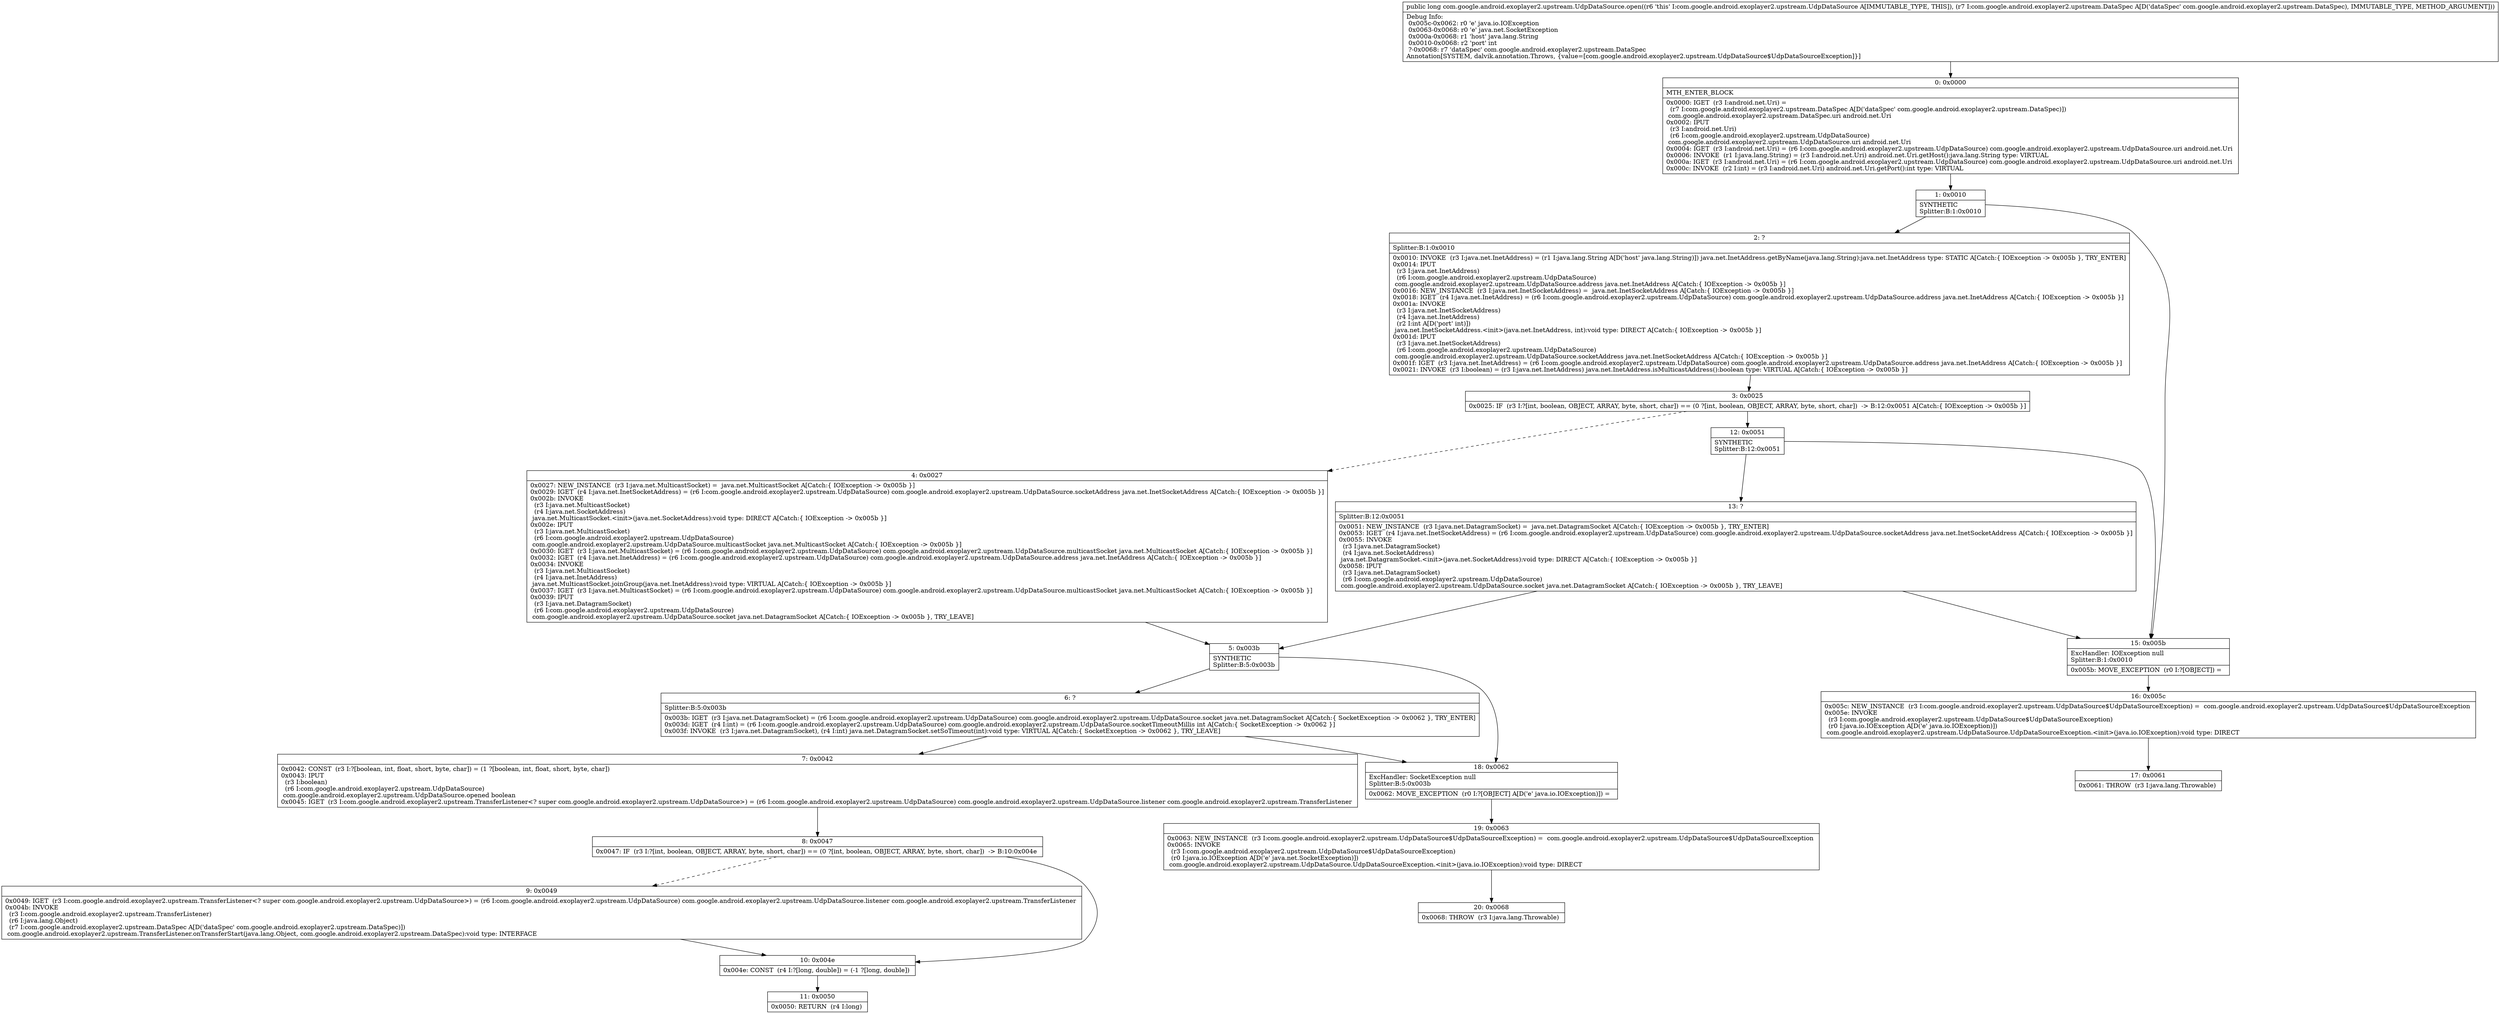 digraph "CFG forcom.google.android.exoplayer2.upstream.UdpDataSource.open(Lcom\/google\/android\/exoplayer2\/upstream\/DataSpec;)J" {
Node_0 [shape=record,label="{0\:\ 0x0000|MTH_ENTER_BLOCK\l|0x0000: IGET  (r3 I:android.net.Uri) = \l  (r7 I:com.google.android.exoplayer2.upstream.DataSpec A[D('dataSpec' com.google.android.exoplayer2.upstream.DataSpec)])\l com.google.android.exoplayer2.upstream.DataSpec.uri android.net.Uri \l0x0002: IPUT  \l  (r3 I:android.net.Uri)\l  (r6 I:com.google.android.exoplayer2.upstream.UdpDataSource)\l com.google.android.exoplayer2.upstream.UdpDataSource.uri android.net.Uri \l0x0004: IGET  (r3 I:android.net.Uri) = (r6 I:com.google.android.exoplayer2.upstream.UdpDataSource) com.google.android.exoplayer2.upstream.UdpDataSource.uri android.net.Uri \l0x0006: INVOKE  (r1 I:java.lang.String) = (r3 I:android.net.Uri) android.net.Uri.getHost():java.lang.String type: VIRTUAL \l0x000a: IGET  (r3 I:android.net.Uri) = (r6 I:com.google.android.exoplayer2.upstream.UdpDataSource) com.google.android.exoplayer2.upstream.UdpDataSource.uri android.net.Uri \l0x000c: INVOKE  (r2 I:int) = (r3 I:android.net.Uri) android.net.Uri.getPort():int type: VIRTUAL \l}"];
Node_1 [shape=record,label="{1\:\ 0x0010|SYNTHETIC\lSplitter:B:1:0x0010\l}"];
Node_2 [shape=record,label="{2\:\ ?|Splitter:B:1:0x0010\l|0x0010: INVOKE  (r3 I:java.net.InetAddress) = (r1 I:java.lang.String A[D('host' java.lang.String)]) java.net.InetAddress.getByName(java.lang.String):java.net.InetAddress type: STATIC A[Catch:\{ IOException \-\> 0x005b \}, TRY_ENTER]\l0x0014: IPUT  \l  (r3 I:java.net.InetAddress)\l  (r6 I:com.google.android.exoplayer2.upstream.UdpDataSource)\l com.google.android.exoplayer2.upstream.UdpDataSource.address java.net.InetAddress A[Catch:\{ IOException \-\> 0x005b \}]\l0x0016: NEW_INSTANCE  (r3 I:java.net.InetSocketAddress) =  java.net.InetSocketAddress A[Catch:\{ IOException \-\> 0x005b \}]\l0x0018: IGET  (r4 I:java.net.InetAddress) = (r6 I:com.google.android.exoplayer2.upstream.UdpDataSource) com.google.android.exoplayer2.upstream.UdpDataSource.address java.net.InetAddress A[Catch:\{ IOException \-\> 0x005b \}]\l0x001a: INVOKE  \l  (r3 I:java.net.InetSocketAddress)\l  (r4 I:java.net.InetAddress)\l  (r2 I:int A[D('port' int)])\l java.net.InetSocketAddress.\<init\>(java.net.InetAddress, int):void type: DIRECT A[Catch:\{ IOException \-\> 0x005b \}]\l0x001d: IPUT  \l  (r3 I:java.net.InetSocketAddress)\l  (r6 I:com.google.android.exoplayer2.upstream.UdpDataSource)\l com.google.android.exoplayer2.upstream.UdpDataSource.socketAddress java.net.InetSocketAddress A[Catch:\{ IOException \-\> 0x005b \}]\l0x001f: IGET  (r3 I:java.net.InetAddress) = (r6 I:com.google.android.exoplayer2.upstream.UdpDataSource) com.google.android.exoplayer2.upstream.UdpDataSource.address java.net.InetAddress A[Catch:\{ IOException \-\> 0x005b \}]\l0x0021: INVOKE  (r3 I:boolean) = (r3 I:java.net.InetAddress) java.net.InetAddress.isMulticastAddress():boolean type: VIRTUAL A[Catch:\{ IOException \-\> 0x005b \}]\l}"];
Node_3 [shape=record,label="{3\:\ 0x0025|0x0025: IF  (r3 I:?[int, boolean, OBJECT, ARRAY, byte, short, char]) == (0 ?[int, boolean, OBJECT, ARRAY, byte, short, char])  \-\> B:12:0x0051 A[Catch:\{ IOException \-\> 0x005b \}]\l}"];
Node_4 [shape=record,label="{4\:\ 0x0027|0x0027: NEW_INSTANCE  (r3 I:java.net.MulticastSocket) =  java.net.MulticastSocket A[Catch:\{ IOException \-\> 0x005b \}]\l0x0029: IGET  (r4 I:java.net.InetSocketAddress) = (r6 I:com.google.android.exoplayer2.upstream.UdpDataSource) com.google.android.exoplayer2.upstream.UdpDataSource.socketAddress java.net.InetSocketAddress A[Catch:\{ IOException \-\> 0x005b \}]\l0x002b: INVOKE  \l  (r3 I:java.net.MulticastSocket)\l  (r4 I:java.net.SocketAddress)\l java.net.MulticastSocket.\<init\>(java.net.SocketAddress):void type: DIRECT A[Catch:\{ IOException \-\> 0x005b \}]\l0x002e: IPUT  \l  (r3 I:java.net.MulticastSocket)\l  (r6 I:com.google.android.exoplayer2.upstream.UdpDataSource)\l com.google.android.exoplayer2.upstream.UdpDataSource.multicastSocket java.net.MulticastSocket A[Catch:\{ IOException \-\> 0x005b \}]\l0x0030: IGET  (r3 I:java.net.MulticastSocket) = (r6 I:com.google.android.exoplayer2.upstream.UdpDataSource) com.google.android.exoplayer2.upstream.UdpDataSource.multicastSocket java.net.MulticastSocket A[Catch:\{ IOException \-\> 0x005b \}]\l0x0032: IGET  (r4 I:java.net.InetAddress) = (r6 I:com.google.android.exoplayer2.upstream.UdpDataSource) com.google.android.exoplayer2.upstream.UdpDataSource.address java.net.InetAddress A[Catch:\{ IOException \-\> 0x005b \}]\l0x0034: INVOKE  \l  (r3 I:java.net.MulticastSocket)\l  (r4 I:java.net.InetAddress)\l java.net.MulticastSocket.joinGroup(java.net.InetAddress):void type: VIRTUAL A[Catch:\{ IOException \-\> 0x005b \}]\l0x0037: IGET  (r3 I:java.net.MulticastSocket) = (r6 I:com.google.android.exoplayer2.upstream.UdpDataSource) com.google.android.exoplayer2.upstream.UdpDataSource.multicastSocket java.net.MulticastSocket A[Catch:\{ IOException \-\> 0x005b \}]\l0x0039: IPUT  \l  (r3 I:java.net.DatagramSocket)\l  (r6 I:com.google.android.exoplayer2.upstream.UdpDataSource)\l com.google.android.exoplayer2.upstream.UdpDataSource.socket java.net.DatagramSocket A[Catch:\{ IOException \-\> 0x005b \}, TRY_LEAVE]\l}"];
Node_5 [shape=record,label="{5\:\ 0x003b|SYNTHETIC\lSplitter:B:5:0x003b\l}"];
Node_6 [shape=record,label="{6\:\ ?|Splitter:B:5:0x003b\l|0x003b: IGET  (r3 I:java.net.DatagramSocket) = (r6 I:com.google.android.exoplayer2.upstream.UdpDataSource) com.google.android.exoplayer2.upstream.UdpDataSource.socket java.net.DatagramSocket A[Catch:\{ SocketException \-\> 0x0062 \}, TRY_ENTER]\l0x003d: IGET  (r4 I:int) = (r6 I:com.google.android.exoplayer2.upstream.UdpDataSource) com.google.android.exoplayer2.upstream.UdpDataSource.socketTimeoutMillis int A[Catch:\{ SocketException \-\> 0x0062 \}]\l0x003f: INVOKE  (r3 I:java.net.DatagramSocket), (r4 I:int) java.net.DatagramSocket.setSoTimeout(int):void type: VIRTUAL A[Catch:\{ SocketException \-\> 0x0062 \}, TRY_LEAVE]\l}"];
Node_7 [shape=record,label="{7\:\ 0x0042|0x0042: CONST  (r3 I:?[boolean, int, float, short, byte, char]) = (1 ?[boolean, int, float, short, byte, char]) \l0x0043: IPUT  \l  (r3 I:boolean)\l  (r6 I:com.google.android.exoplayer2.upstream.UdpDataSource)\l com.google.android.exoplayer2.upstream.UdpDataSource.opened boolean \l0x0045: IGET  (r3 I:com.google.android.exoplayer2.upstream.TransferListener\<? super com.google.android.exoplayer2.upstream.UdpDataSource\>) = (r6 I:com.google.android.exoplayer2.upstream.UdpDataSource) com.google.android.exoplayer2.upstream.UdpDataSource.listener com.google.android.exoplayer2.upstream.TransferListener \l}"];
Node_8 [shape=record,label="{8\:\ 0x0047|0x0047: IF  (r3 I:?[int, boolean, OBJECT, ARRAY, byte, short, char]) == (0 ?[int, boolean, OBJECT, ARRAY, byte, short, char])  \-\> B:10:0x004e \l}"];
Node_9 [shape=record,label="{9\:\ 0x0049|0x0049: IGET  (r3 I:com.google.android.exoplayer2.upstream.TransferListener\<? super com.google.android.exoplayer2.upstream.UdpDataSource\>) = (r6 I:com.google.android.exoplayer2.upstream.UdpDataSource) com.google.android.exoplayer2.upstream.UdpDataSource.listener com.google.android.exoplayer2.upstream.TransferListener \l0x004b: INVOKE  \l  (r3 I:com.google.android.exoplayer2.upstream.TransferListener)\l  (r6 I:java.lang.Object)\l  (r7 I:com.google.android.exoplayer2.upstream.DataSpec A[D('dataSpec' com.google.android.exoplayer2.upstream.DataSpec)])\l com.google.android.exoplayer2.upstream.TransferListener.onTransferStart(java.lang.Object, com.google.android.exoplayer2.upstream.DataSpec):void type: INTERFACE \l}"];
Node_10 [shape=record,label="{10\:\ 0x004e|0x004e: CONST  (r4 I:?[long, double]) = (\-1 ?[long, double]) \l}"];
Node_11 [shape=record,label="{11\:\ 0x0050|0x0050: RETURN  (r4 I:long) \l}"];
Node_12 [shape=record,label="{12\:\ 0x0051|SYNTHETIC\lSplitter:B:12:0x0051\l}"];
Node_13 [shape=record,label="{13\:\ ?|Splitter:B:12:0x0051\l|0x0051: NEW_INSTANCE  (r3 I:java.net.DatagramSocket) =  java.net.DatagramSocket A[Catch:\{ IOException \-\> 0x005b \}, TRY_ENTER]\l0x0053: IGET  (r4 I:java.net.InetSocketAddress) = (r6 I:com.google.android.exoplayer2.upstream.UdpDataSource) com.google.android.exoplayer2.upstream.UdpDataSource.socketAddress java.net.InetSocketAddress A[Catch:\{ IOException \-\> 0x005b \}]\l0x0055: INVOKE  \l  (r3 I:java.net.DatagramSocket)\l  (r4 I:java.net.SocketAddress)\l java.net.DatagramSocket.\<init\>(java.net.SocketAddress):void type: DIRECT A[Catch:\{ IOException \-\> 0x005b \}]\l0x0058: IPUT  \l  (r3 I:java.net.DatagramSocket)\l  (r6 I:com.google.android.exoplayer2.upstream.UdpDataSource)\l com.google.android.exoplayer2.upstream.UdpDataSource.socket java.net.DatagramSocket A[Catch:\{ IOException \-\> 0x005b \}, TRY_LEAVE]\l}"];
Node_15 [shape=record,label="{15\:\ 0x005b|ExcHandler: IOException null\lSplitter:B:1:0x0010\l|0x005b: MOVE_EXCEPTION  (r0 I:?[OBJECT]) =  \l}"];
Node_16 [shape=record,label="{16\:\ 0x005c|0x005c: NEW_INSTANCE  (r3 I:com.google.android.exoplayer2.upstream.UdpDataSource$UdpDataSourceException) =  com.google.android.exoplayer2.upstream.UdpDataSource$UdpDataSourceException \l0x005e: INVOKE  \l  (r3 I:com.google.android.exoplayer2.upstream.UdpDataSource$UdpDataSourceException)\l  (r0 I:java.io.IOException A[D('e' java.io.IOException)])\l com.google.android.exoplayer2.upstream.UdpDataSource.UdpDataSourceException.\<init\>(java.io.IOException):void type: DIRECT \l}"];
Node_17 [shape=record,label="{17\:\ 0x0061|0x0061: THROW  (r3 I:java.lang.Throwable) \l}"];
Node_18 [shape=record,label="{18\:\ 0x0062|ExcHandler: SocketException null\lSplitter:B:5:0x003b\l|0x0062: MOVE_EXCEPTION  (r0 I:?[OBJECT] A[D('e' java.io.IOException)]) =  \l}"];
Node_19 [shape=record,label="{19\:\ 0x0063|0x0063: NEW_INSTANCE  (r3 I:com.google.android.exoplayer2.upstream.UdpDataSource$UdpDataSourceException) =  com.google.android.exoplayer2.upstream.UdpDataSource$UdpDataSourceException \l0x0065: INVOKE  \l  (r3 I:com.google.android.exoplayer2.upstream.UdpDataSource$UdpDataSourceException)\l  (r0 I:java.io.IOException A[D('e' java.net.SocketException)])\l com.google.android.exoplayer2.upstream.UdpDataSource.UdpDataSourceException.\<init\>(java.io.IOException):void type: DIRECT \l}"];
Node_20 [shape=record,label="{20\:\ 0x0068|0x0068: THROW  (r3 I:java.lang.Throwable) \l}"];
MethodNode[shape=record,label="{public long com.google.android.exoplayer2.upstream.UdpDataSource.open((r6 'this' I:com.google.android.exoplayer2.upstream.UdpDataSource A[IMMUTABLE_TYPE, THIS]), (r7 I:com.google.android.exoplayer2.upstream.DataSpec A[D('dataSpec' com.google.android.exoplayer2.upstream.DataSpec), IMMUTABLE_TYPE, METHOD_ARGUMENT]))  | Debug Info:\l  0x005c\-0x0062: r0 'e' java.io.IOException\l  0x0063\-0x0068: r0 'e' java.net.SocketException\l  0x000a\-0x0068: r1 'host' java.lang.String\l  0x0010\-0x0068: r2 'port' int\l  ?\-0x0068: r7 'dataSpec' com.google.android.exoplayer2.upstream.DataSpec\lAnnotation[SYSTEM, dalvik.annotation.Throws, \{value=[com.google.android.exoplayer2.upstream.UdpDataSource$UdpDataSourceException]\}]\l}"];
MethodNode -> Node_0;
Node_0 -> Node_1;
Node_1 -> Node_2;
Node_1 -> Node_15;
Node_2 -> Node_3;
Node_3 -> Node_4[style=dashed];
Node_3 -> Node_12;
Node_4 -> Node_5;
Node_5 -> Node_6;
Node_5 -> Node_18;
Node_6 -> Node_7;
Node_6 -> Node_18;
Node_7 -> Node_8;
Node_8 -> Node_9[style=dashed];
Node_8 -> Node_10;
Node_9 -> Node_10;
Node_10 -> Node_11;
Node_12 -> Node_13;
Node_12 -> Node_15;
Node_13 -> Node_15;
Node_13 -> Node_5;
Node_15 -> Node_16;
Node_16 -> Node_17;
Node_18 -> Node_19;
Node_19 -> Node_20;
}

